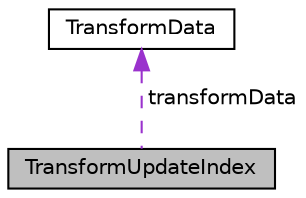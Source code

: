 digraph "TransformUpdateIndex"
{
 // LATEX_PDF_SIZE
  edge [fontname="Helvetica",fontsize="10",labelfontname="Helvetica",labelfontsize="10"];
  node [fontname="Helvetica",fontsize="10",shape=record];
  Node1 [label="TransformUpdateIndex",height=0.2,width=0.4,color="black", fillcolor="grey75", style="filled", fontcolor="black",tooltip=" "];
  Node2 -> Node1 [dir="back",color="darkorchid3",fontsize="10",style="dashed",label=" transformData" ,fontname="Helvetica"];
  Node2 [label="TransformData",height=0.2,width=0.4,color="black", fillcolor="white", style="filled",URL="$d5/db8/structTransformData.html",tooltip=" "];
}
